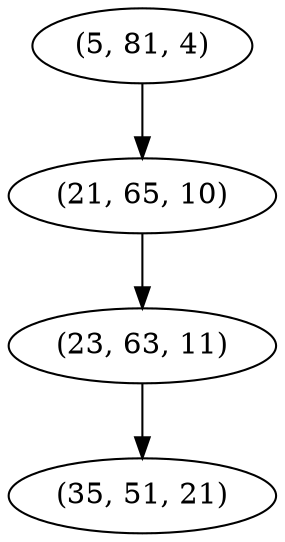 digraph tree {
    "(5, 81, 4)";
    "(21, 65, 10)";
    "(23, 63, 11)";
    "(35, 51, 21)";
    "(5, 81, 4)" -> "(21, 65, 10)";
    "(21, 65, 10)" -> "(23, 63, 11)";
    "(23, 63, 11)" -> "(35, 51, 21)";
}
